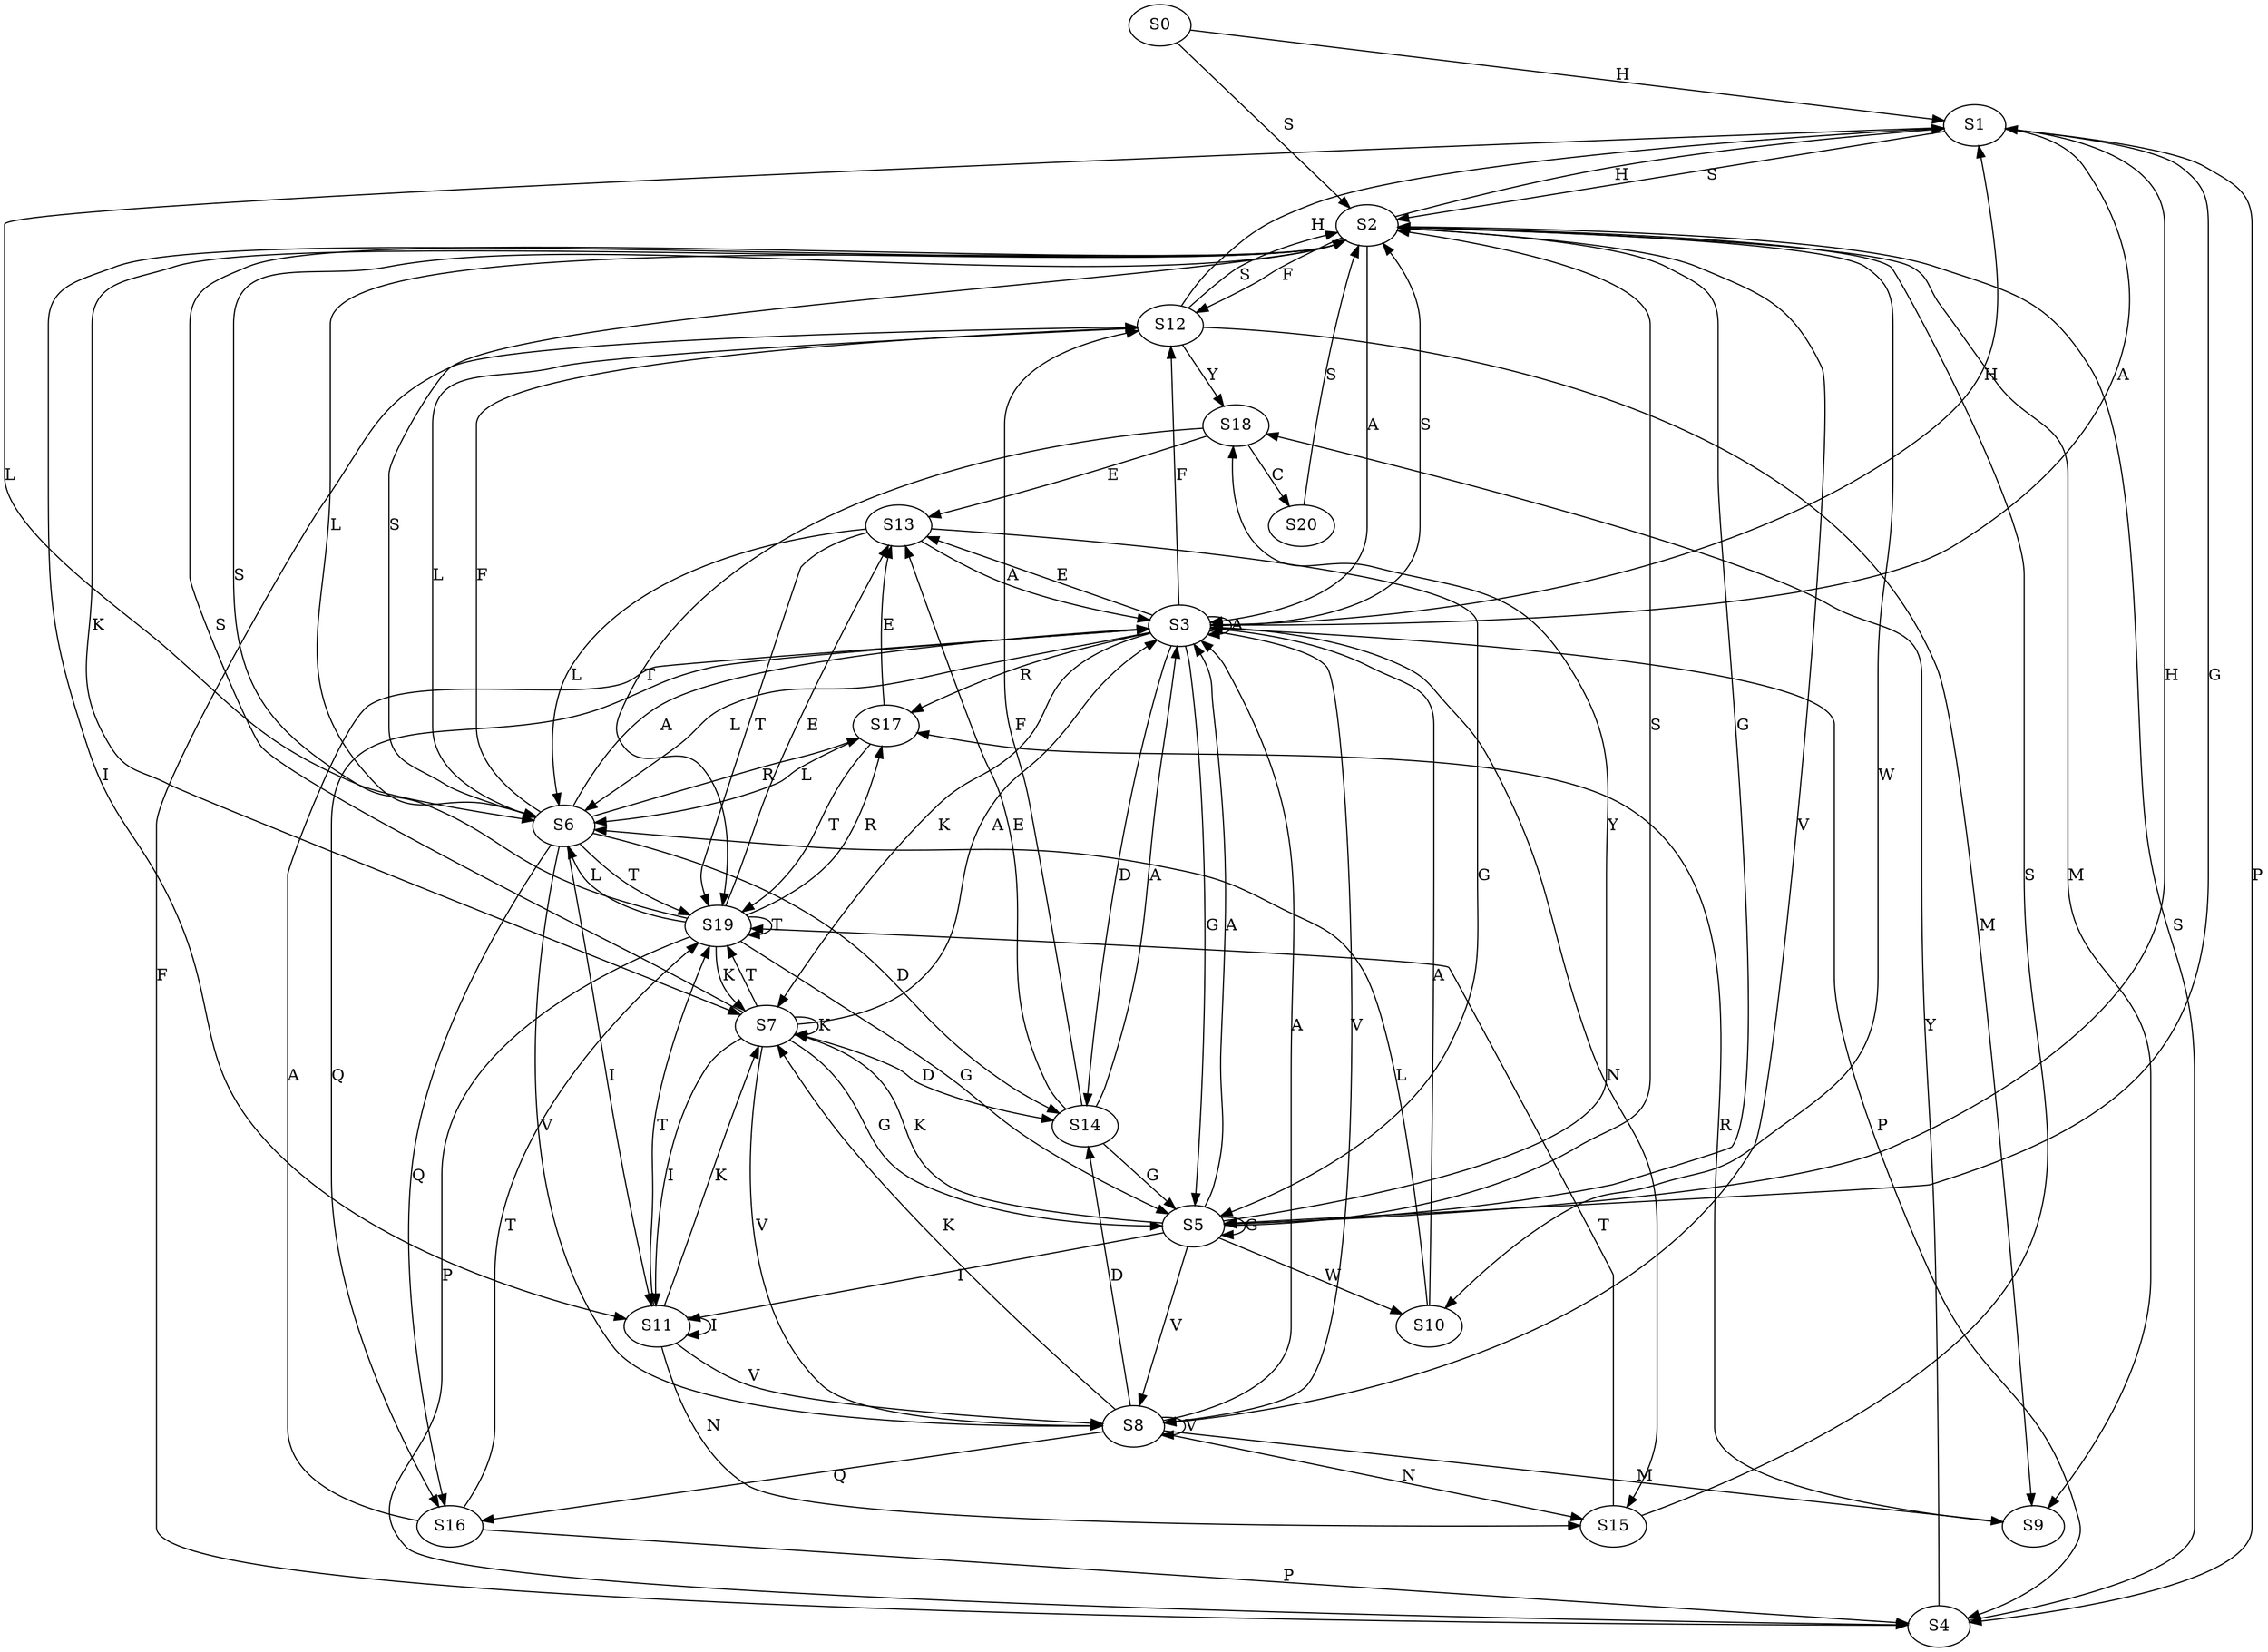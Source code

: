 strict digraph  {
	S0 -> S1 [ label = H ];
	S0 -> S2 [ label = S ];
	S1 -> S3 [ label = A ];
	S1 -> S4 [ label = P ];
	S1 -> S2 [ label = S ];
	S1 -> S5 [ label = G ];
	S1 -> S6 [ label = L ];
	S2 -> S6 [ label = L ];
	S2 -> S5 [ label = G ];
	S2 -> S7 [ label = K ];
	S2 -> S3 [ label = A ];
	S2 -> S8 [ label = V ];
	S2 -> S9 [ label = M ];
	S2 -> S10 [ label = W ];
	S2 -> S11 [ label = I ];
	S2 -> S12 [ label = F ];
	S2 -> S1 [ label = H ];
	S3 -> S4 [ label = P ];
	S3 -> S7 [ label = K ];
	S3 -> S3 [ label = A ];
	S3 -> S5 [ label = G ];
	S3 -> S1 [ label = H ];
	S3 -> S13 [ label = E ];
	S3 -> S2 [ label = S ];
	S3 -> S8 [ label = V ];
	S3 -> S14 [ label = D ];
	S3 -> S15 [ label = N ];
	S3 -> S12 [ label = F ];
	S3 -> S6 [ label = L ];
	S3 -> S16 [ label = Q ];
	S3 -> S17 [ label = R ];
	S4 -> S2 [ label = S ];
	S4 -> S12 [ label = F ];
	S4 -> S18 [ label = Y ];
	S5 -> S10 [ label = W ];
	S5 -> S8 [ label = V ];
	S5 -> S3 [ label = A ];
	S5 -> S18 [ label = Y ];
	S5 -> S1 [ label = H ];
	S5 -> S7 [ label = K ];
	S5 -> S2 [ label = S ];
	S5 -> S11 [ label = I ];
	S5 -> S5 [ label = G ];
	S6 -> S8 [ label = V ];
	S6 -> S3 [ label = A ];
	S6 -> S12 [ label = F ];
	S6 -> S14 [ label = D ];
	S6 -> S2 [ label = S ];
	S6 -> S11 [ label = I ];
	S6 -> S19 [ label = T ];
	S6 -> S17 [ label = R ];
	S6 -> S16 [ label = Q ];
	S7 -> S14 [ label = D ];
	S7 -> S8 [ label = V ];
	S7 -> S5 [ label = G ];
	S7 -> S19 [ label = T ];
	S7 -> S7 [ label = K ];
	S7 -> S11 [ label = I ];
	S7 -> S2 [ label = S ];
	S7 -> S3 [ label = A ];
	S8 -> S9 [ label = M ];
	S8 -> S15 [ label = N ];
	S8 -> S7 [ label = K ];
	S8 -> S16 [ label = Q ];
	S8 -> S3 [ label = A ];
	S8 -> S14 [ label = D ];
	S8 -> S8 [ label = V ];
	S9 -> S17 [ label = R ];
	S10 -> S3 [ label = A ];
	S10 -> S6 [ label = L ];
	S11 -> S15 [ label = N ];
	S11 -> S7 [ label = K ];
	S11 -> S19 [ label = T ];
	S11 -> S11 [ label = I ];
	S11 -> S8 [ label = V ];
	S12 -> S9 [ label = M ];
	S12 -> S2 [ label = S ];
	S12 -> S18 [ label = Y ];
	S12 -> S1 [ label = H ];
	S12 -> S6 [ label = L ];
	S13 -> S5 [ label = G ];
	S13 -> S3 [ label = A ];
	S13 -> S6 [ label = L ];
	S13 -> S19 [ label = T ];
	S14 -> S3 [ label = A ];
	S14 -> S12 [ label = F ];
	S14 -> S13 [ label = E ];
	S14 -> S5 [ label = G ];
	S15 -> S19 [ label = T ];
	S15 -> S2 [ label = S ];
	S16 -> S3 [ label = A ];
	S16 -> S19 [ label = T ];
	S16 -> S4 [ label = P ];
	S17 -> S13 [ label = E ];
	S17 -> S19 [ label = T ];
	S17 -> S6 [ label = L ];
	S18 -> S13 [ label = E ];
	S18 -> S19 [ label = T ];
	S18 -> S20 [ label = C ];
	S19 -> S7 [ label = K ];
	S19 -> S4 [ label = P ];
	S19 -> S19 [ label = T ];
	S19 -> S6 [ label = L ];
	S19 -> S17 [ label = R ];
	S19 -> S2 [ label = S ];
	S19 -> S5 [ label = G ];
	S19 -> S13 [ label = E ];
	S20 -> S2 [ label = S ];
}
